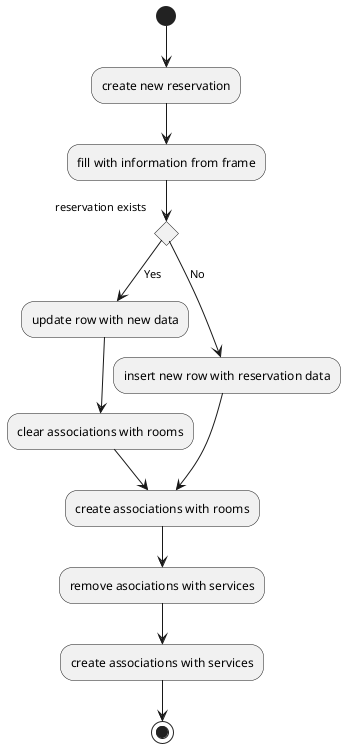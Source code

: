 @startuml
(*)  --> "create new reservation"
--> "fill with information from frame"
--> If "reservation exists"
    -->[Yes] "update row with new data"
    --> "clear associations with rooms"
    --> "create associations with rooms"
else
    -->[No] "insert new row with reservation data"
    --> "create associations with rooms"
Endif
--> "remove asociations with services"
--> "create associations with services"
-->(*)
@enduml